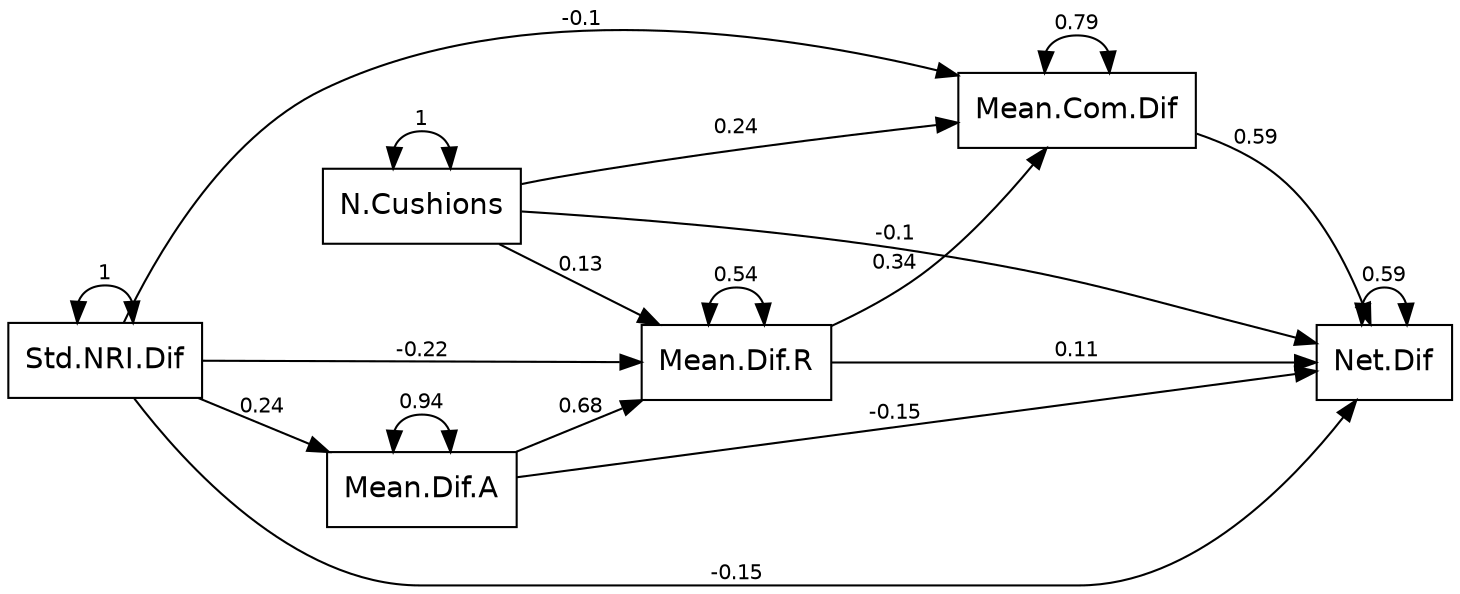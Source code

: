 digraph "cush.sem" {
  rankdir=LR;
  size="12,12";
  node [fontname="Helvetica" fontsize=14 shape=box];
  edge [fontname="Helvetica" fontsize=10];
  center=1;
  "N.Cushions" -> "Mean.Dif.R" [label="0.13"];
  "N.Cushions" -> "Net.Dif" [label="-0.1"];
  "Std.NRI.Dif" -> "Mean.Dif.A" [label="0.24"];
  "Std.NRI.Dif" -> "Mean.Dif.R" [label="-0.22"];
  "Std.NRI.Dif" -> "Mean.Com.Dif" [label="-0.1"];
  "Std.NRI.Dif" -> "Net.Dif" [label="-0.15"];
  "N.Cushions" -> "Mean.Com.Dif" [label="0.24"];
  "Mean.Dif.A" -> "Mean.Dif.R" [label="0.68"];
  "Mean.Dif.R" -> "Mean.Com.Dif" [label="0.34"];
  "Mean.Dif.A" -> "Net.Dif" [label="-0.15"];
  "Mean.Dif.R" -> "Net.Dif" [label="0.11"];
  "Mean.Com.Dif" -> "Net.Dif" [label="0.59"];
  "N.Cushions" -> "N.Cushions" [label="1" dir=both];
  "Std.NRI.Dif" -> "Std.NRI.Dif" [label="1" dir=both];
  "Mean.Dif.A" -> "Mean.Dif.A" [label="0.94" dir=both];
  "Mean.Dif.R" -> "Mean.Dif.R" [label="0.54" dir=both];
  "Mean.Com.Dif" -> "Mean.Com.Dif" [label="0.79" dir=both];
  "Net.Dif" -> "Net.Dif" [label="0.59" dir=both];
}
